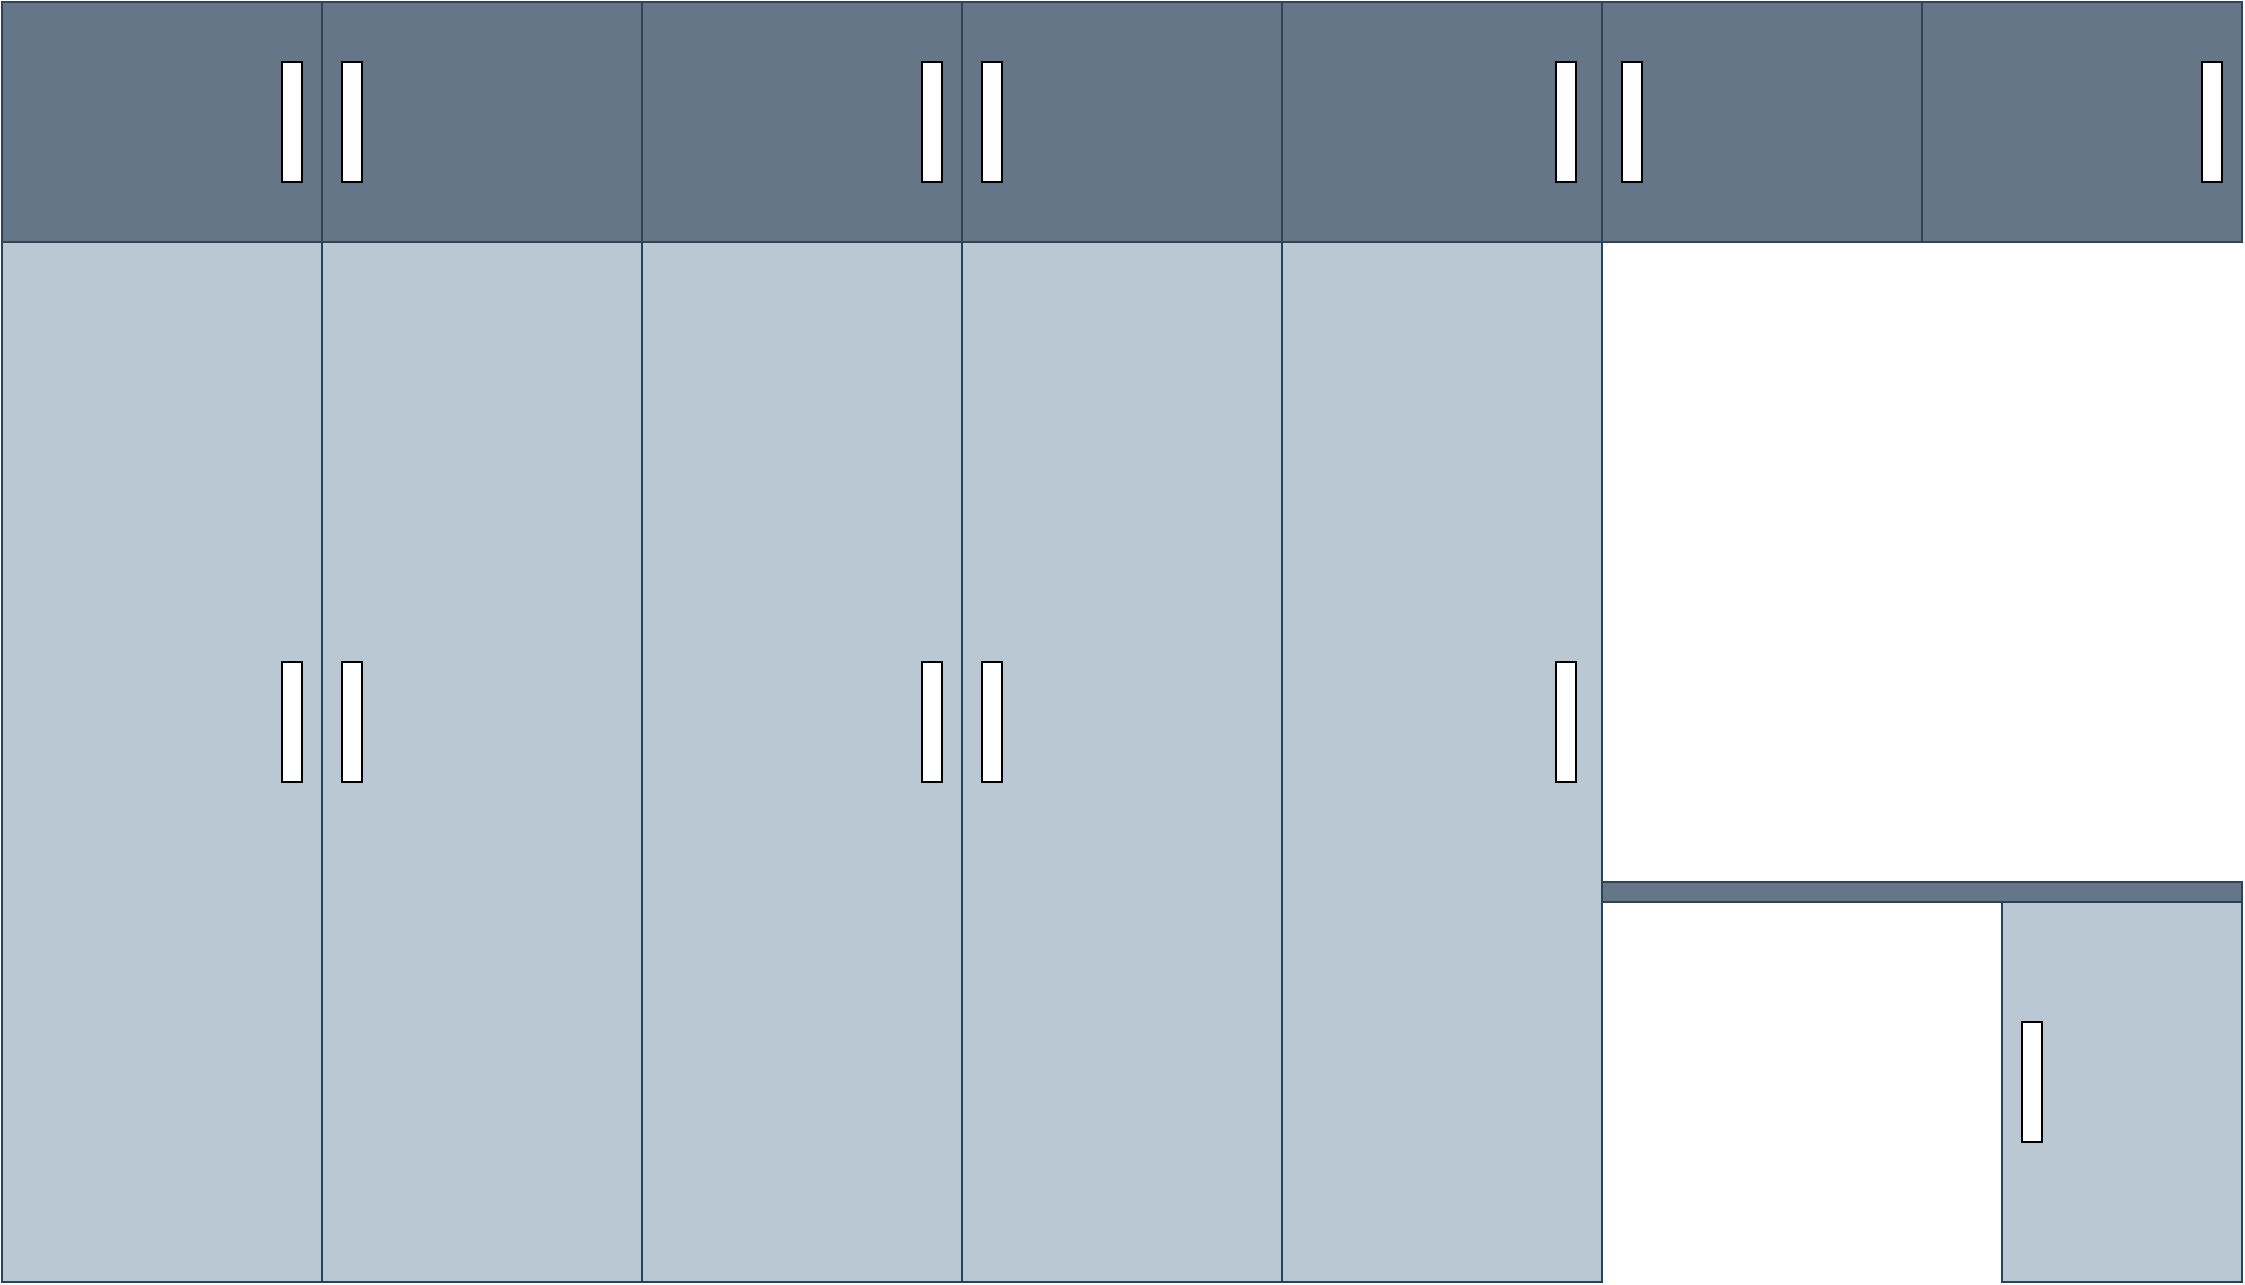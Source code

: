 <mxfile version="21.7.2" type="github">
  <diagram name="Page-1" id="G8g67aC8LQwusOpC-o-B">
    <mxGraphModel dx="1306" dy="747" grid="1" gridSize="10" guides="1" tooltips="1" connect="1" arrows="1" fold="1" page="1" pageScale="1" pageWidth="827" pageHeight="1169" math="0" shadow="0">
      <root>
        <mxCell id="0" />
        <mxCell id="1" parent="0" />
        <mxCell id="dkoMHG8kSQWPY7BwaKGa-1" value="" style="rounded=0;whiteSpace=wrap;html=1;" parent="1" vertex="1">
          <mxGeometry x="40" y="40" width="1120" height="120" as="geometry" />
        </mxCell>
        <mxCell id="dkoMHG8kSQWPY7BwaKGa-3" value="" style="rounded=0;whiteSpace=wrap;html=1;fillColor=#bac8d3;strokeColor=#23445d;" parent="1" vertex="1">
          <mxGeometry x="40" y="160" width="160" height="520" as="geometry" />
        </mxCell>
        <mxCell id="dkoMHG8kSQWPY7BwaKGa-4" value="" style="rounded=0;whiteSpace=wrap;html=1;fillColor=#bac8d3;strokeColor=#23445d;" parent="1" vertex="1">
          <mxGeometry x="200" y="160" width="160" height="520" as="geometry" />
        </mxCell>
        <mxCell id="dkoMHG8kSQWPY7BwaKGa-5" value="" style="rounded=0;whiteSpace=wrap;html=1;fillColor=#bac8d3;strokeColor=#23445d;" parent="1" vertex="1">
          <mxGeometry x="360" y="160" width="160" height="520" as="geometry" />
        </mxCell>
        <mxCell id="dkoMHG8kSQWPY7BwaKGa-6" value="" style="rounded=0;whiteSpace=wrap;html=1;fillColor=#bac8d3;strokeColor=#23445d;" parent="1" vertex="1">
          <mxGeometry x="520" y="160" width="160" height="520" as="geometry" />
        </mxCell>
        <mxCell id="dkoMHG8kSQWPY7BwaKGa-7" value="" style="rounded=0;whiteSpace=wrap;html=1;fillColor=#bac8d3;strokeColor=#23445d;" parent="1" vertex="1">
          <mxGeometry x="680" y="160" width="160" height="520" as="geometry" />
        </mxCell>
        <mxCell id="dkoMHG8kSQWPY7BwaKGa-8" value="" style="rounded=0;whiteSpace=wrap;html=1;fillColor=#647687;fontColor=#ffffff;strokeColor=#314354;" parent="1" vertex="1">
          <mxGeometry x="840" y="480" width="320" height="10" as="geometry" />
        </mxCell>
        <mxCell id="dkoMHG8kSQWPY7BwaKGa-10" value="" style="rounded=0;whiteSpace=wrap;html=1;fillColor=#bac8d3;strokeColor=#23445d;" parent="1" vertex="1">
          <mxGeometry x="1040" y="490" width="120" height="190" as="geometry" />
        </mxCell>
        <mxCell id="dkoMHG8kSQWPY7BwaKGa-11" value="" style="rounded=0;whiteSpace=wrap;html=1;fillColor=#647687;fontColor=#ffffff;strokeColor=#314354;" parent="1" vertex="1">
          <mxGeometry x="40" y="40" width="160" height="120" as="geometry" />
        </mxCell>
        <mxCell id="dkoMHG8kSQWPY7BwaKGa-12" value="" style="rounded=0;whiteSpace=wrap;html=1;fillColor=#647687;fontColor=#ffffff;strokeColor=#314354;" parent="1" vertex="1">
          <mxGeometry x="200" y="40" width="160" height="120" as="geometry" />
        </mxCell>
        <mxCell id="dkoMHG8kSQWPY7BwaKGa-13" value="" style="rounded=0;whiteSpace=wrap;html=1;fillColor=#647687;fontColor=#ffffff;strokeColor=#314354;" parent="1" vertex="1">
          <mxGeometry x="360" y="40" width="160" height="120" as="geometry" />
        </mxCell>
        <mxCell id="dkoMHG8kSQWPY7BwaKGa-14" value="" style="rounded=0;whiteSpace=wrap;html=1;fillColor=#647687;fontColor=#ffffff;strokeColor=#314354;" parent="1" vertex="1">
          <mxGeometry x="520" y="40" width="160" height="120" as="geometry" />
        </mxCell>
        <mxCell id="dkoMHG8kSQWPY7BwaKGa-15" value="" style="rounded=0;whiteSpace=wrap;html=1;fillColor=#647687;fontColor=#ffffff;strokeColor=#314354;" parent="1" vertex="1">
          <mxGeometry x="680" y="40" width="160" height="120" as="geometry" />
        </mxCell>
        <mxCell id="dkoMHG8kSQWPY7BwaKGa-16" value="" style="rounded=0;whiteSpace=wrap;html=1;fillColor=#647687;fontColor=#ffffff;strokeColor=#314354;" parent="1" vertex="1">
          <mxGeometry x="840" y="40" width="160" height="120" as="geometry" />
        </mxCell>
        <mxCell id="dkoMHG8kSQWPY7BwaKGa-17" value="" style="rounded=0;whiteSpace=wrap;html=1;fillColor=#647687;fontColor=#ffffff;strokeColor=#314354;" parent="1" vertex="1">
          <mxGeometry x="1000" y="40" width="160" height="120" as="geometry" />
        </mxCell>
        <mxCell id="dkoMHG8kSQWPY7BwaKGa-18" value="" style="rounded=0;whiteSpace=wrap;html=1;" parent="1" vertex="1">
          <mxGeometry x="180" y="370" width="10" height="60" as="geometry" />
        </mxCell>
        <mxCell id="dkoMHG8kSQWPY7BwaKGa-19" value="" style="rounded=0;whiteSpace=wrap;html=1;" parent="1" vertex="1">
          <mxGeometry x="210" y="370" width="10" height="60" as="geometry" />
        </mxCell>
        <mxCell id="dkoMHG8kSQWPY7BwaKGa-20" value="" style="rounded=0;whiteSpace=wrap;html=1;" parent="1" vertex="1">
          <mxGeometry x="500" y="370" width="10" height="60" as="geometry" />
        </mxCell>
        <mxCell id="dkoMHG8kSQWPY7BwaKGa-21" value="" style="rounded=0;whiteSpace=wrap;html=1;" parent="1" vertex="1">
          <mxGeometry x="530" y="370" width="10" height="60" as="geometry" />
        </mxCell>
        <mxCell id="dkoMHG8kSQWPY7BwaKGa-22" value="" style="rounded=0;whiteSpace=wrap;html=1;" parent="1" vertex="1">
          <mxGeometry x="817" y="370" width="10" height="60" as="geometry" />
        </mxCell>
        <mxCell id="dkoMHG8kSQWPY7BwaKGa-24" value="" style="rounded=0;whiteSpace=wrap;html=1;" parent="1" vertex="1">
          <mxGeometry x="180" y="70" width="10" height="60" as="geometry" />
        </mxCell>
        <mxCell id="dkoMHG8kSQWPY7BwaKGa-25" value="" style="rounded=0;whiteSpace=wrap;html=1;" parent="1" vertex="1">
          <mxGeometry x="210" y="70" width="10" height="60" as="geometry" />
        </mxCell>
        <mxCell id="dkoMHG8kSQWPY7BwaKGa-26" value="" style="rounded=0;whiteSpace=wrap;html=1;" parent="1" vertex="1">
          <mxGeometry x="500" y="70" width="10" height="60" as="geometry" />
        </mxCell>
        <mxCell id="dkoMHG8kSQWPY7BwaKGa-28" value="" style="rounded=0;whiteSpace=wrap;html=1;" parent="1" vertex="1">
          <mxGeometry x="530" y="70" width="10" height="60" as="geometry" />
        </mxCell>
        <mxCell id="dkoMHG8kSQWPY7BwaKGa-29" value="" style="rounded=0;whiteSpace=wrap;html=1;" parent="1" vertex="1">
          <mxGeometry x="817" y="70" width="10" height="60" as="geometry" />
        </mxCell>
        <mxCell id="dkoMHG8kSQWPY7BwaKGa-31" value="" style="rounded=0;whiteSpace=wrap;html=1;" parent="1" vertex="1">
          <mxGeometry x="850" y="70" width="10" height="60" as="geometry" />
        </mxCell>
        <mxCell id="dkoMHG8kSQWPY7BwaKGa-32" value="" style="rounded=0;whiteSpace=wrap;html=1;" parent="1" vertex="1">
          <mxGeometry x="1140" y="70" width="10" height="60" as="geometry" />
        </mxCell>
        <mxCell id="dkoMHG8kSQWPY7BwaKGa-33" value="" style="rounded=0;whiteSpace=wrap;html=1;" parent="1" vertex="1">
          <mxGeometry x="1050" y="550" width="10" height="60" as="geometry" />
        </mxCell>
      </root>
    </mxGraphModel>
  </diagram>
</mxfile>
